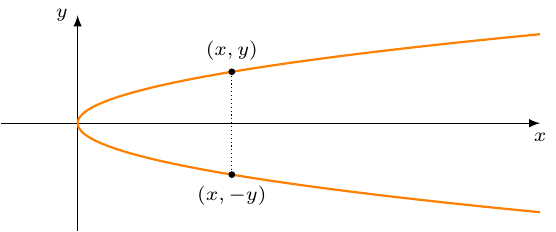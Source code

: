 \documentclass[crop]{standalone}
\usepackage[dvipsnames]{xcolor}
\usepackage{tikz}
\usepackage{pgfplots}
\pgfplotsset{compat=1.18}
\usetikzlibrary{shapes.geometric,positioning}
\begin{document}
  \begin{tikzpicture}[font=\scriptsize]
    \begin{axis}[%
      axis x line=center,axis y line=center,
      unit vector ratio={3 1},
      xlabel={$x$},ylabel={$y$},
      xlabel style={below},ylabel style={left},
      xmin=-0.5,xmax=3,xtick=\empty,
      ymin=-2.1,ymax=2.1,ytick=\empty,
      axis line style={-latex},
      declare function={
        f(\x) = sqrt(\x);
        g(\x) = -f(\x);
      }
    ]%
      \addplot[mark=none,domain=0:3,color=orange,thick,samples=1000]{f(x)};
      \addplot[mark=none,domain=0:3,color=orange,thick,samples=1000]{g(x)};

      \draw[fill=black] (1,{f(1)}) circle (1pt) node[yshift=0.75em] {$(x,y)$};
      \draw[fill=black] (1,{g(1)}) circle (1pt) node[yshift=-0.75em] {$(x,-y)$};

      \draw[densely dotted] (1,{f(1)}) -- (1,{g(1)});
    \end{axis}
  \end{tikzpicture}%
\end{document}